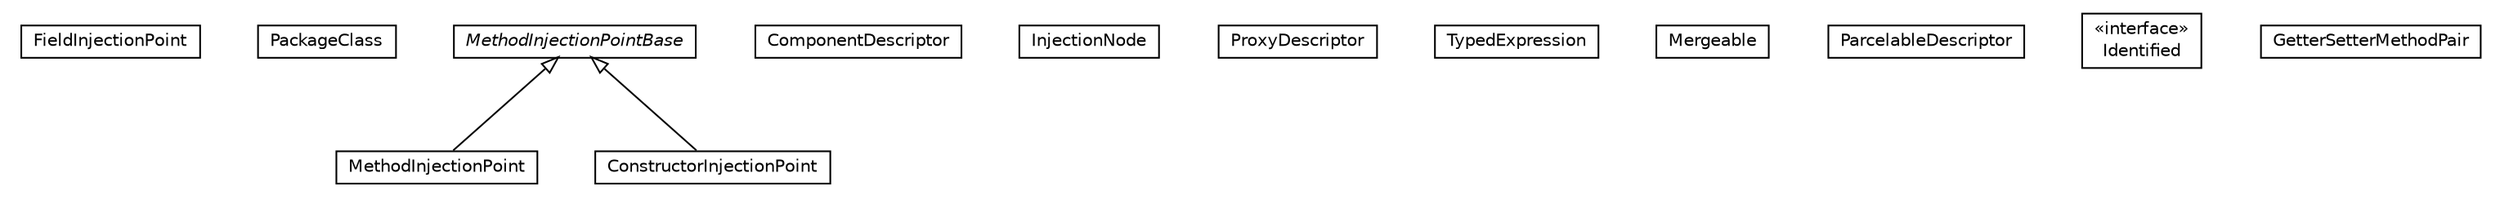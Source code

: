 #!/usr/local/bin/dot
#
# Class diagram 
# Generated by UMLGraph version 5.1 (http://www.umlgraph.org/)
#

digraph G {
	edge [fontname="Helvetica",fontsize=10,labelfontname="Helvetica",labelfontsize=10];
	node [fontname="Helvetica",fontsize=10,shape=plaintext];
	nodesep=0.25;
	ranksep=0.5;
	// org.androidtransfuse.model.FieldInjectionPoint
	c297 [label=<<table title="org.androidtransfuse.model.FieldInjectionPoint" border="0" cellborder="1" cellspacing="0" cellpadding="2" port="p" href="./FieldInjectionPoint.html">
		<tr><td><table border="0" cellspacing="0" cellpadding="1">
<tr><td align="center" balign="center"> FieldInjectionPoint </td></tr>
		</table></td></tr>
		</table>>, fontname="Helvetica", fontcolor="black", fontsize=10.0];
	// org.androidtransfuse.model.PackageClass
	c298 [label=<<table title="org.androidtransfuse.model.PackageClass" border="0" cellborder="1" cellspacing="0" cellpadding="2" port="p" href="./PackageClass.html">
		<tr><td><table border="0" cellspacing="0" cellpadding="1">
<tr><td align="center" balign="center"> PackageClass </td></tr>
		</table></td></tr>
		</table>>, fontname="Helvetica", fontcolor="black", fontsize=10.0];
	// org.androidtransfuse.model.MethodInjectionPoint
	c299 [label=<<table title="org.androidtransfuse.model.MethodInjectionPoint" border="0" cellborder="1" cellspacing="0" cellpadding="2" port="p" href="./MethodInjectionPoint.html">
		<tr><td><table border="0" cellspacing="0" cellpadding="1">
<tr><td align="center" balign="center"> MethodInjectionPoint </td></tr>
		</table></td></tr>
		</table>>, fontname="Helvetica", fontcolor="black", fontsize=10.0];
	// org.androidtransfuse.model.ComponentDescriptor
	c300 [label=<<table title="org.androidtransfuse.model.ComponentDescriptor" border="0" cellborder="1" cellspacing="0" cellpadding="2" port="p" href="./ComponentDescriptor.html">
		<tr><td><table border="0" cellspacing="0" cellpadding="1">
<tr><td align="center" balign="center"> ComponentDescriptor </td></tr>
		</table></td></tr>
		</table>>, fontname="Helvetica", fontcolor="black", fontsize=10.0];
	// org.androidtransfuse.model.MethodInjectionPointBase
	c301 [label=<<table title="org.androidtransfuse.model.MethodInjectionPointBase" border="0" cellborder="1" cellspacing="0" cellpadding="2" port="p" href="./MethodInjectionPointBase.html">
		<tr><td><table border="0" cellspacing="0" cellpadding="1">
<tr><td align="center" balign="center"><font face="Helvetica-Oblique"> MethodInjectionPointBase </font></td></tr>
		</table></td></tr>
		</table>>, fontname="Helvetica", fontcolor="black", fontsize=10.0];
	// org.androidtransfuse.model.InjectionNode
	c302 [label=<<table title="org.androidtransfuse.model.InjectionNode" border="0" cellborder="1" cellspacing="0" cellpadding="2" port="p" href="./InjectionNode.html">
		<tr><td><table border="0" cellspacing="0" cellpadding="1">
<tr><td align="center" balign="center"> InjectionNode </td></tr>
		</table></td></tr>
		</table>>, fontname="Helvetica", fontcolor="black", fontsize=10.0];
	// org.androidtransfuse.model.ProxyDescriptor
	c303 [label=<<table title="org.androidtransfuse.model.ProxyDescriptor" border="0" cellborder="1" cellspacing="0" cellpadding="2" port="p" href="./ProxyDescriptor.html">
		<tr><td><table border="0" cellspacing="0" cellpadding="1">
<tr><td align="center" balign="center"> ProxyDescriptor </td></tr>
		</table></td></tr>
		</table>>, fontname="Helvetica", fontcolor="black", fontsize=10.0];
	// org.androidtransfuse.model.TypedExpression
	c304 [label=<<table title="org.androidtransfuse.model.TypedExpression" border="0" cellborder="1" cellspacing="0" cellpadding="2" port="p" href="./TypedExpression.html">
		<tr><td><table border="0" cellspacing="0" cellpadding="1">
<tr><td align="center" balign="center"> TypedExpression </td></tr>
		</table></td></tr>
		</table>>, fontname="Helvetica", fontcolor="black", fontsize=10.0];
	// org.androidtransfuse.model.ConstructorInjectionPoint
	c305 [label=<<table title="org.androidtransfuse.model.ConstructorInjectionPoint" border="0" cellborder="1" cellspacing="0" cellpadding="2" port="p" href="./ConstructorInjectionPoint.html">
		<tr><td><table border="0" cellspacing="0" cellpadding="1">
<tr><td align="center" balign="center"> ConstructorInjectionPoint </td></tr>
		</table></td></tr>
		</table>>, fontname="Helvetica", fontcolor="black", fontsize=10.0];
	// org.androidtransfuse.model.Mergeable
	c306 [label=<<table title="org.androidtransfuse.model.Mergeable" border="0" cellborder="1" cellspacing="0" cellpadding="2" port="p" href="./Mergeable.html">
		<tr><td><table border="0" cellspacing="0" cellpadding="1">
<tr><td align="center" balign="center"> Mergeable </td></tr>
		</table></td></tr>
		</table>>, fontname="Helvetica", fontcolor="black", fontsize=10.0];
	// org.androidtransfuse.model.ParcelableDescriptor
	c307 [label=<<table title="org.androidtransfuse.model.ParcelableDescriptor" border="0" cellborder="1" cellspacing="0" cellpadding="2" port="p" href="./ParcelableDescriptor.html">
		<tr><td><table border="0" cellspacing="0" cellpadding="1">
<tr><td align="center" balign="center"> ParcelableDescriptor </td></tr>
		</table></td></tr>
		</table>>, fontname="Helvetica", fontcolor="black", fontsize=10.0];
	// org.androidtransfuse.model.Identified
	c308 [label=<<table title="org.androidtransfuse.model.Identified" border="0" cellborder="1" cellspacing="0" cellpadding="2" port="p" href="./Identified.html">
		<tr><td><table border="0" cellspacing="0" cellpadding="1">
<tr><td align="center" balign="center"> &#171;interface&#187; </td></tr>
<tr><td align="center" balign="center"> Identified </td></tr>
		</table></td></tr>
		</table>>, fontname="Helvetica", fontcolor="black", fontsize=10.0];
	// org.androidtransfuse.model.GetterSetterMethodPair
	c309 [label=<<table title="org.androidtransfuse.model.GetterSetterMethodPair" border="0" cellborder="1" cellspacing="0" cellpadding="2" port="p" href="./GetterSetterMethodPair.html">
		<tr><td><table border="0" cellspacing="0" cellpadding="1">
<tr><td align="center" balign="center"> GetterSetterMethodPair </td></tr>
		</table></td></tr>
		</table>>, fontname="Helvetica", fontcolor="black", fontsize=10.0];
	//org.androidtransfuse.model.MethodInjectionPoint extends org.androidtransfuse.model.MethodInjectionPointBase
	c301:p -> c299:p [dir=back,arrowtail=empty];
	//org.androidtransfuse.model.ConstructorInjectionPoint extends org.androidtransfuse.model.MethodInjectionPointBase
	c301:p -> c305:p [dir=back,arrowtail=empty];
}

